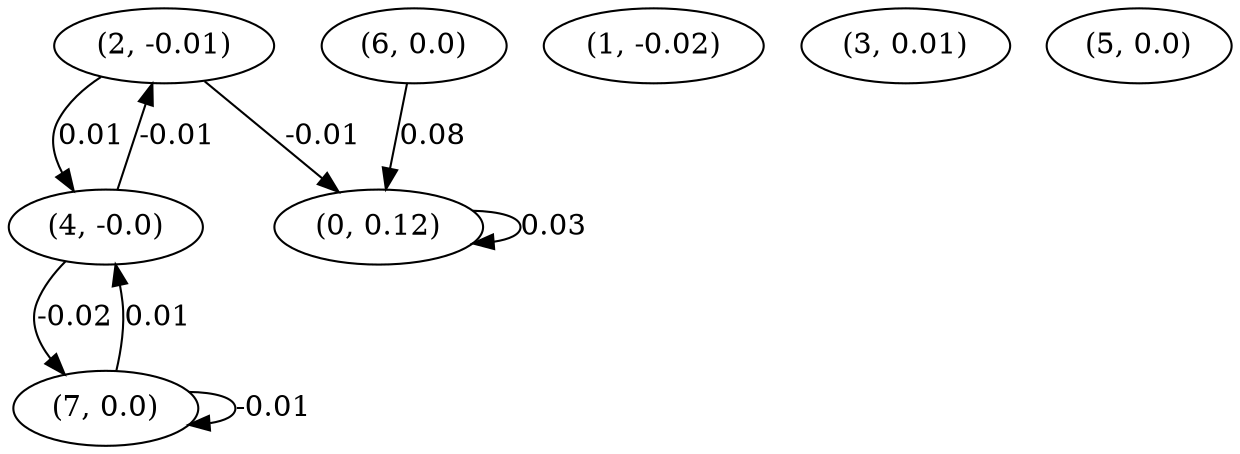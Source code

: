 digraph {
    0 [ label = "(0, 0.12)" ]
    1 [ label = "(1, -0.02)" ]
    2 [ label = "(2, -0.01)" ]
    3 [ label = "(3, 0.01)" ]
    4 [ label = "(4, -0.0)" ]
    5 [ label = "(5, 0.0)" ]
    6 [ label = "(6, 0.0)" ]
    7 [ label = "(7, 0.0)" ]
    0 -> 0 [ label = "0.03" ]
    7 -> 7 [ label = "-0.01" ]
    2 -> 0 [ label = "-0.01" ]
    6 -> 0 [ label = "0.08" ]
    4 -> 2 [ label = "-0.01" ]
    2 -> 4 [ label = "0.01" ]
    7 -> 4 [ label = "0.01" ]
    4 -> 7 [ label = "-0.02" ]
}

